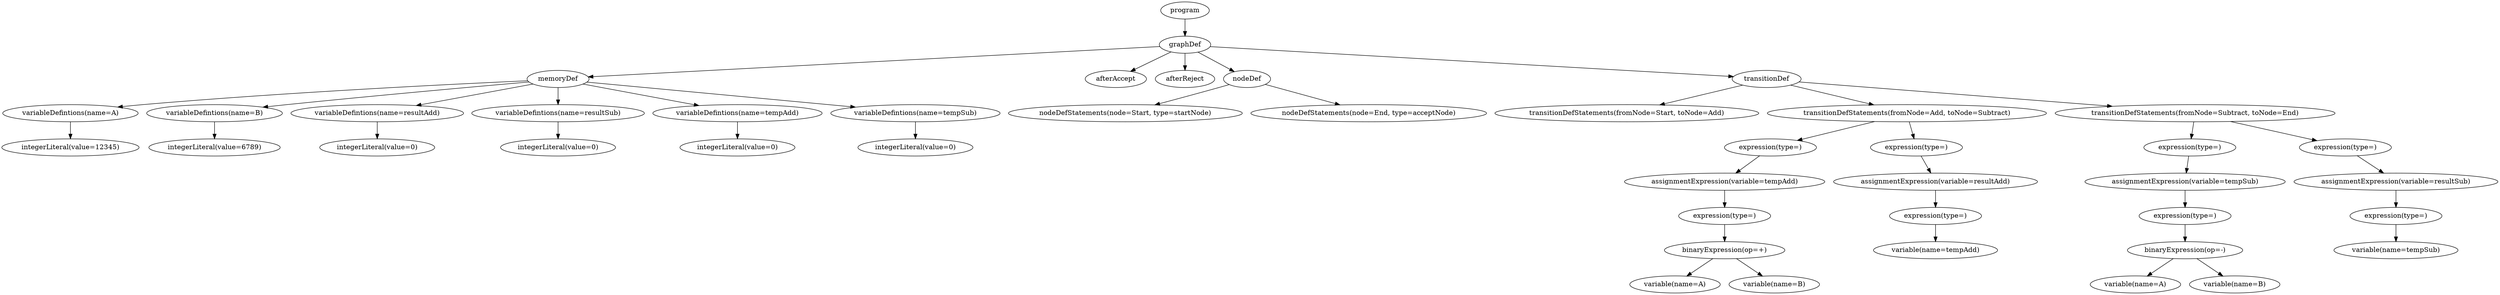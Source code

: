 digraph AST {
    node0 [label="program"]
    node0 -> node1
    node1 [label="graphDef"]
    node1 -> node2
    node2 [label="memoryDef"]
    node2 -> node3
    node3 [label="variableDefintions(name=A)"]
    node3 -> node4
    node4 [label="integerLiteral(value=12345)"]
    node2 -> node5
    node5 [label="variableDefintions(name=B)"]
    node5 -> node6
    node6 [label="integerLiteral(value=6789)"]
    node2 -> node7
    node7 [label="variableDefintions(name=resultAdd)"]
    node7 -> node8
    node8 [label="integerLiteral(value=0)"]
    node2 -> node9
    node9 [label="variableDefintions(name=resultSub)"]
    node9 -> node10
    node10 [label="integerLiteral(value=0)"]
    node2 -> node11
    node11 [label="variableDefintions(name=tempAdd)"]
    node11 -> node12
    node12 [label="integerLiteral(value=0)"]
    node2 -> node13
    node13 [label="variableDefintions(name=tempSub)"]
    node13 -> node14
    node14 [label="integerLiteral(value=0)"]
    node1 -> node15
    node15 [label="afterAccept"]
    node1 -> node16
    node16 [label="afterReject"]
    node1 -> node17
    node17 [label="nodeDef"]
    node17 -> node18
    node18 [label="nodeDefStatements(node=Start, type=startNode)"]
    node17 -> node19
    node19 [label="nodeDefStatements(node=End, type=acceptNode)"]
    node1 -> node20
    node20 [label="transitionDef"]
    node20 -> node21
    node21 [label="transitionDefStatements(fromNode=Start, toNode=Add)"]
    node20 -> node22
    node22 [label="transitionDefStatements(fromNode=Add, toNode=Subtract)"]
    node22 -> node23
    node23 [label="expression(type=)"]
    node23 -> node24
    node24 [label="assignmentExpression(variable=tempAdd)"]
    node24 -> node25
    node25 [label="expression(type=)"]
    node25 -> node26
    node26 [label="binaryExpression(op=+)"]
    node26 -> node27
    node27 [label="variable(name=A)"]
    node26 -> node28
    node28 [label="variable(name=B)"]
    node22 -> node29
    node29 [label="expression(type=)"]
    node29 -> node30
    node30 [label="assignmentExpression(variable=resultAdd)"]
    node30 -> node31
    node31 [label="expression(type=)"]
    node31 -> node32
    node32 [label="variable(name=tempAdd)"]
    node20 -> node33
    node33 [label="transitionDefStatements(fromNode=Subtract, toNode=End)"]
    node33 -> node34
    node34 [label="expression(type=)"]
    node34 -> node35
    node35 [label="assignmentExpression(variable=tempSub)"]
    node35 -> node36
    node36 [label="expression(type=)"]
    node36 -> node37
    node37 [label="binaryExpression(op=-)"]
    node37 -> node38
    node38 [label="variable(name=A)"]
    node37 -> node39
    node39 [label="variable(name=B)"]
    node33 -> node40
    node40 [label="expression(type=)"]
    node40 -> node41
    node41 [label="assignmentExpression(variable=resultSub)"]
    node41 -> node42
    node42 [label="expression(type=)"]
    node42 -> node43
    node43 [label="variable(name=tempSub)"]
}